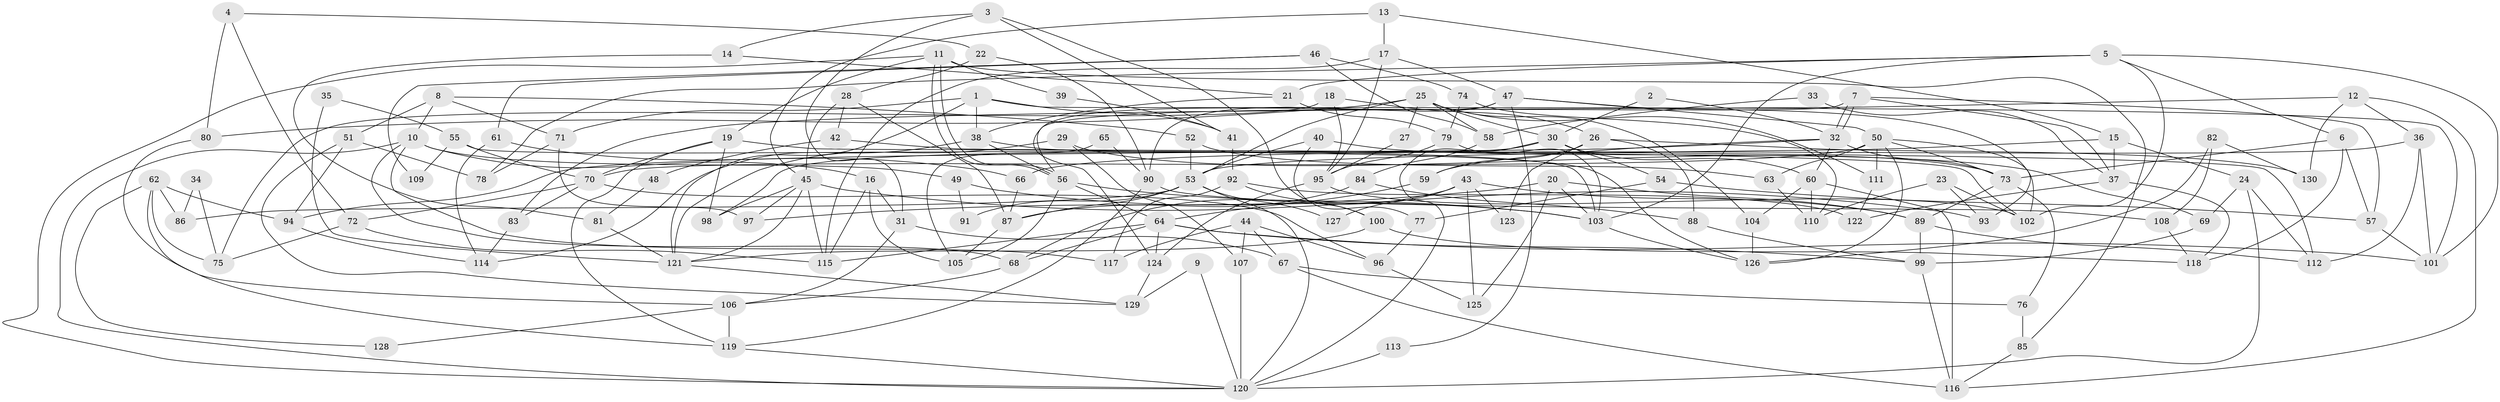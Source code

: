 // coarse degree distribution, {10: 0.019230769230769232, 7: 0.25, 12: 0.038461538461538464, 9: 0.09615384615384616, 5: 0.09615384615384616, 8: 0.038461538461538464, 3: 0.11538461538461539, 4: 0.17307692307692307, 14: 0.019230769230769232, 2: 0.07692307692307693, 6: 0.057692307692307696, 15: 0.019230769230769232}
// Generated by graph-tools (version 1.1) at 2025/51/03/04/25 22:51:01]
// undirected, 130 vertices, 260 edges
graph export_dot {
  node [color=gray90,style=filled];
  1;
  2;
  3;
  4;
  5;
  6;
  7;
  8;
  9;
  10;
  11;
  12;
  13;
  14;
  15;
  16;
  17;
  18;
  19;
  20;
  21;
  22;
  23;
  24;
  25;
  26;
  27;
  28;
  29;
  30;
  31;
  32;
  33;
  34;
  35;
  36;
  37;
  38;
  39;
  40;
  41;
  42;
  43;
  44;
  45;
  46;
  47;
  48;
  49;
  50;
  51;
  52;
  53;
  54;
  55;
  56;
  57;
  58;
  59;
  60;
  61;
  62;
  63;
  64;
  65;
  66;
  67;
  68;
  69;
  70;
  71;
  72;
  73;
  74;
  75;
  76;
  77;
  78;
  79;
  80;
  81;
  82;
  83;
  84;
  85;
  86;
  87;
  88;
  89;
  90;
  91;
  92;
  93;
  94;
  95;
  96;
  97;
  98;
  99;
  100;
  101;
  102;
  103;
  104;
  105;
  106;
  107;
  108;
  109;
  110;
  111;
  112;
  113;
  114;
  115;
  116;
  117;
  118;
  119;
  120;
  121;
  122;
  123;
  124;
  125;
  126;
  127;
  128;
  129;
  130;
  1 -- 38;
  1 -- 121;
  1 -- 41;
  1 -- 71;
  1 -- 101;
  2 -- 32;
  2 -- 30;
  3 -- 31;
  3 -- 100;
  3 -- 14;
  3 -- 41;
  4 -- 80;
  4 -- 72;
  4 -- 22;
  5 -- 78;
  5 -- 101;
  5 -- 6;
  5 -- 21;
  5 -- 102;
  5 -- 103;
  6 -- 57;
  6 -- 73;
  6 -- 118;
  7 -- 32;
  7 -- 32;
  7 -- 56;
  7 -- 37;
  7 -- 57;
  8 -- 71;
  8 -- 10;
  8 -- 51;
  8 -- 52;
  9 -- 129;
  9 -- 120;
  10 -- 120;
  10 -- 68;
  10 -- 16;
  10 -- 49;
  10 -- 117;
  11 -- 56;
  11 -- 56;
  11 -- 19;
  11 -- 39;
  11 -- 85;
  11 -- 120;
  12 -- 83;
  12 -- 116;
  12 -- 36;
  12 -- 130;
  13 -- 17;
  13 -- 15;
  13 -- 45;
  14 -- 21;
  14 -- 81;
  15 -- 53;
  15 -- 24;
  15 -- 37;
  16 -- 115;
  16 -- 31;
  16 -- 105;
  17 -- 95;
  17 -- 115;
  17 -- 47;
  18 -- 95;
  18 -- 75;
  18 -- 26;
  19 -- 119;
  19 -- 98;
  19 -- 70;
  19 -- 112;
  20 -- 103;
  20 -- 89;
  20 -- 97;
  20 -- 125;
  21 -- 38;
  21 -- 79;
  22 -- 90;
  22 -- 28;
  23 -- 102;
  23 -- 93;
  23 -- 110;
  24 -- 112;
  24 -- 120;
  24 -- 69;
  25 -- 30;
  25 -- 58;
  25 -- 27;
  25 -- 53;
  25 -- 80;
  25 -- 104;
  25 -- 111;
  26 -- 130;
  26 -- 59;
  26 -- 88;
  26 -- 123;
  27 -- 95;
  28 -- 87;
  28 -- 42;
  28 -- 45;
  29 -- 121;
  29 -- 73;
  29 -- 107;
  30 -- 120;
  30 -- 60;
  30 -- 54;
  30 -- 98;
  31 -- 67;
  31 -- 106;
  32 -- 60;
  32 -- 59;
  32 -- 73;
  32 -- 94;
  33 -- 37;
  33 -- 58;
  34 -- 86;
  34 -- 75;
  35 -- 121;
  35 -- 55;
  36 -- 101;
  36 -- 66;
  36 -- 112;
  37 -- 118;
  37 -- 122;
  38 -- 56;
  38 -- 126;
  38 -- 114;
  39 -- 41;
  40 -- 53;
  40 -- 69;
  40 -- 77;
  41 -- 92;
  42 -- 102;
  42 -- 48;
  43 -- 89;
  43 -- 125;
  43 -- 68;
  43 -- 123;
  43 -- 127;
  44 -- 67;
  44 -- 117;
  44 -- 96;
  44 -- 107;
  45 -- 93;
  45 -- 97;
  45 -- 98;
  45 -- 115;
  45 -- 121;
  46 -- 74;
  46 -- 61;
  46 -- 58;
  46 -- 109;
  47 -- 50;
  47 -- 90;
  47 -- 93;
  47 -- 113;
  47 -- 124;
  48 -- 81;
  49 -- 103;
  49 -- 91;
  50 -- 70;
  50 -- 73;
  50 -- 63;
  50 -- 102;
  50 -- 111;
  50 -- 126;
  51 -- 129;
  51 -- 78;
  51 -- 94;
  52 -- 53;
  52 -- 63;
  53 -- 120;
  53 -- 86;
  53 -- 87;
  53 -- 91;
  53 -- 127;
  54 -- 57;
  54 -- 77;
  55 -- 70;
  55 -- 103;
  55 -- 109;
  56 -- 103;
  56 -- 64;
  56 -- 105;
  57 -- 101;
  58 -- 84;
  59 -- 64;
  60 -- 104;
  60 -- 110;
  60 -- 116;
  61 -- 114;
  61 -- 66;
  62 -- 94;
  62 -- 119;
  62 -- 75;
  62 -- 86;
  62 -- 128;
  63 -- 110;
  64 -- 68;
  64 -- 99;
  64 -- 101;
  64 -- 115;
  64 -- 124;
  65 -- 90;
  65 -- 105;
  66 -- 87;
  67 -- 76;
  67 -- 116;
  68 -- 106;
  69 -- 99;
  70 -- 96;
  70 -- 72;
  70 -- 83;
  71 -- 97;
  71 -- 78;
  72 -- 115;
  72 -- 75;
  73 -- 76;
  73 -- 89;
  74 -- 79;
  74 -- 110;
  76 -- 85;
  77 -- 96;
  79 -- 95;
  79 -- 103;
  80 -- 106;
  81 -- 121;
  82 -- 108;
  82 -- 126;
  82 -- 130;
  83 -- 114;
  84 -- 88;
  84 -- 87;
  85 -- 116;
  87 -- 105;
  88 -- 99;
  89 -- 112;
  89 -- 99;
  90 -- 119;
  90 -- 108;
  92 -- 122;
  92 -- 100;
  92 -- 117;
  94 -- 114;
  95 -- 102;
  95 -- 124;
  96 -- 125;
  99 -- 116;
  100 -- 118;
  100 -- 121;
  103 -- 126;
  104 -- 126;
  106 -- 119;
  106 -- 128;
  107 -- 120;
  108 -- 118;
  111 -- 122;
  113 -- 120;
  119 -- 120;
  121 -- 129;
  124 -- 129;
}
